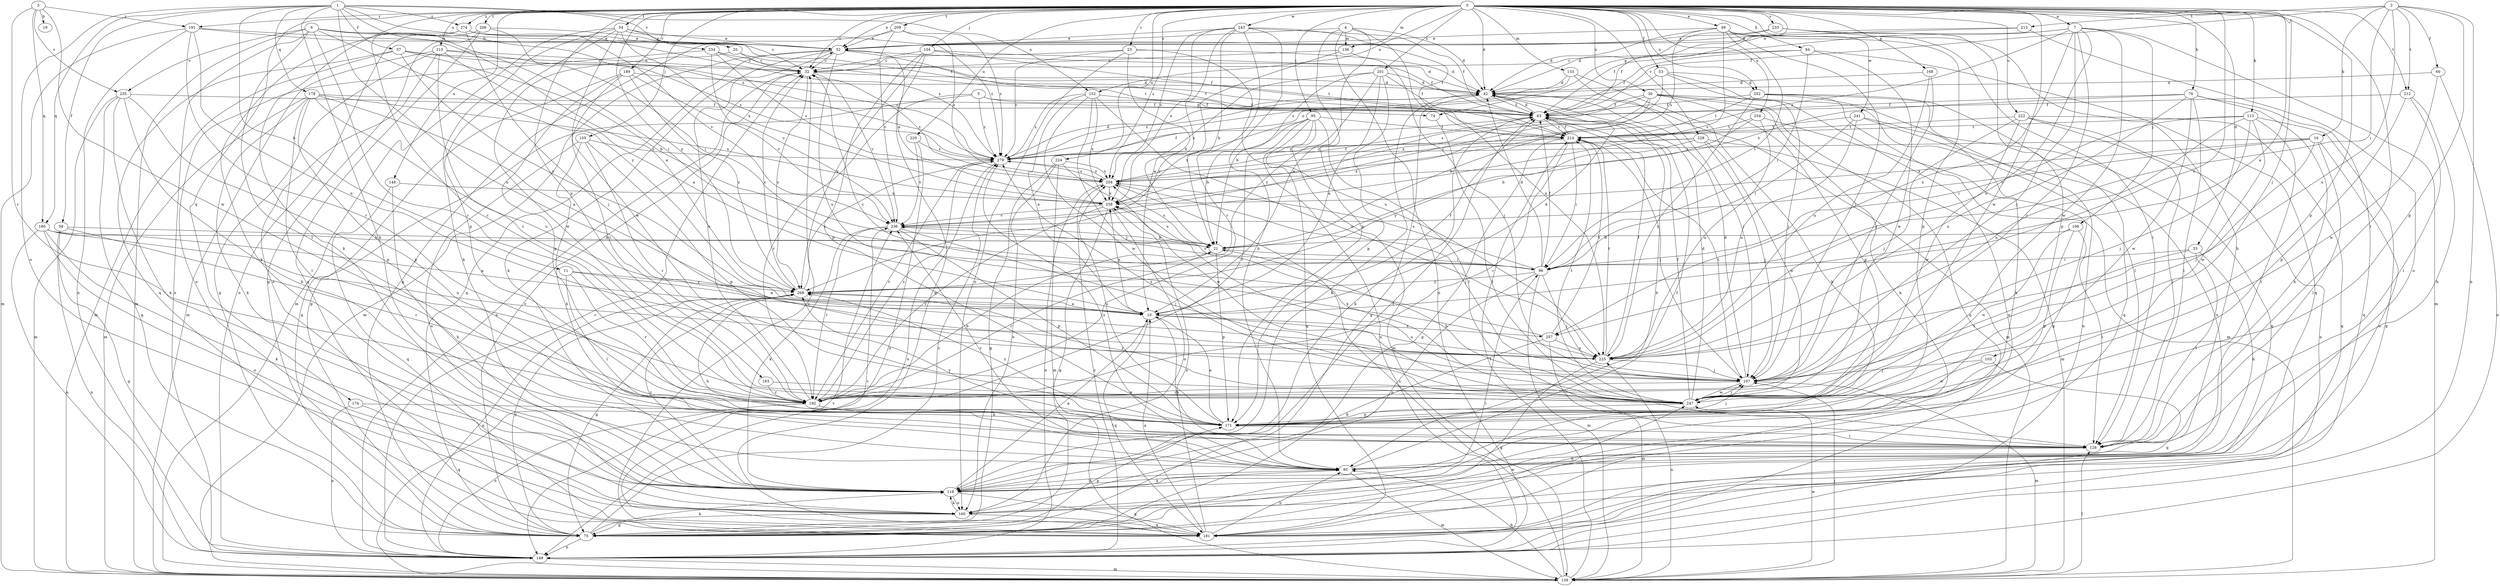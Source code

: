 strict digraph  {
0;
1;
2;
3;
4;
5;
6;
7;
10;
11;
16;
19;
20;
21;
23;
30;
32;
33;
42;
49;
52;
53;
54;
57;
58;
60;
63;
74;
75;
76;
84;
85;
95;
96;
103;
104;
105;
106;
107;
113;
118;
128;
133;
136;
139;
148;
149;
152;
160;
163;
168;
171;
174;
178;
180;
181;
189;
191;
192;
201;
204;
206;
209;
212;
213;
214;
215;
220;
222;
224;
225;
228;
233;
234;
235;
236;
241;
243;
247;
252;
254;
257;
258;
268;
274;
279;
0 -> 7  [label=a];
0 -> 10  [label=a];
0 -> 23  [label=c];
0 -> 30  [label=c];
0 -> 32  [label=c];
0 -> 33  [label=d];
0 -> 42  [label=d];
0 -> 49  [label=e];
0 -> 52  [label=e];
0 -> 53  [label=f];
0 -> 54  [label=f];
0 -> 74  [label=g];
0 -> 76  [label=h];
0 -> 84  [label=h];
0 -> 95  [label=i];
0 -> 103  [label=j];
0 -> 104  [label=j];
0 -> 105  [label=j];
0 -> 113  [label=k];
0 -> 118  [label=k];
0 -> 128  [label=l];
0 -> 133  [label=m];
0 -> 136  [label=m];
0 -> 148  [label=n];
0 -> 152  [label=o];
0 -> 163  [label=p];
0 -> 168  [label=p];
0 -> 171  [label=p];
0 -> 174  [label=q];
0 -> 189  [label=r];
0 -> 191  [label=r];
0 -> 201  [label=s];
0 -> 204  [label=s];
0 -> 206  [label=t];
0 -> 209  [label=t];
0 -> 212  [label=t];
0 -> 215  [label=u];
0 -> 220  [label=u];
0 -> 222  [label=u];
0 -> 224  [label=u];
0 -> 228  [label=v];
0 -> 233  [label=v];
0 -> 241  [label=w];
0 -> 243  [label=w];
0 -> 247  [label=w];
0 -> 252  [label=x];
0 -> 254  [label=x];
0 -> 257  [label=x];
0 -> 268  [label=y];
0 -> 274  [label=z];
1 -> 10  [label=a];
1 -> 11  [label=b];
1 -> 57  [label=f];
1 -> 58  [label=f];
1 -> 85  [label=h];
1 -> 152  [label=o];
1 -> 160  [label=o];
1 -> 178  [label=q];
1 -> 180  [label=q];
1 -> 225  [label=u];
1 -> 234  [label=v];
1 -> 274  [label=z];
1 -> 279  [label=z];
2 -> 16  [label=b];
2 -> 60  [label=f];
2 -> 63  [label=f];
2 -> 96  [label=i];
2 -> 149  [label=n];
2 -> 171  [label=p];
2 -> 212  [label=t];
2 -> 213  [label=t];
2 -> 225  [label=u];
3 -> 19  [label=b];
3 -> 180  [label=q];
3 -> 191  [label=r];
3 -> 192  [label=r];
3 -> 235  [label=v];
3 -> 247  [label=w];
4 -> 10  [label=a];
4 -> 42  [label=d];
4 -> 52  [label=e];
4 -> 136  [label=m];
4 -> 149  [label=n];
4 -> 171  [label=p];
4 -> 225  [label=u];
5 -> 63  [label=f];
5 -> 74  [label=g];
5 -> 75  [label=g];
5 -> 192  [label=r];
5 -> 279  [label=z];
6 -> 20  [label=b];
6 -> 52  [label=e];
6 -> 96  [label=i];
6 -> 128  [label=l];
6 -> 139  [label=m];
6 -> 149  [label=n];
6 -> 192  [label=r];
6 -> 235  [label=v];
6 -> 268  [label=y];
7 -> 52  [label=e];
7 -> 63  [label=f];
7 -> 106  [label=j];
7 -> 107  [label=j];
7 -> 139  [label=m];
7 -> 192  [label=r];
7 -> 204  [label=s];
7 -> 225  [label=u];
7 -> 247  [label=w];
7 -> 257  [label=x];
10 -> 42  [label=d];
10 -> 63  [label=f];
10 -> 85  [label=h];
10 -> 181  [label=q];
10 -> 225  [label=u];
10 -> 257  [label=x];
10 -> 258  [label=x];
11 -> 10  [label=a];
11 -> 128  [label=l];
11 -> 192  [label=r];
11 -> 268  [label=y];
16 -> 107  [label=j];
16 -> 128  [label=l];
16 -> 160  [label=o];
16 -> 236  [label=v];
16 -> 258  [label=x];
16 -> 279  [label=z];
20 -> 32  [label=c];
20 -> 63  [label=f];
20 -> 247  [label=w];
21 -> 96  [label=i];
21 -> 171  [label=p];
21 -> 192  [label=r];
21 -> 204  [label=s];
21 -> 258  [label=x];
23 -> 21  [label=b];
23 -> 32  [label=c];
23 -> 42  [label=d];
23 -> 160  [label=o];
23 -> 225  [label=u];
23 -> 279  [label=z];
30 -> 21  [label=b];
30 -> 63  [label=f];
30 -> 118  [label=k];
30 -> 128  [label=l];
30 -> 171  [label=p];
30 -> 181  [label=q];
30 -> 204  [label=s];
30 -> 258  [label=x];
32 -> 42  [label=d];
32 -> 149  [label=n];
32 -> 236  [label=v];
32 -> 268  [label=y];
33 -> 85  [label=h];
33 -> 96  [label=i];
33 -> 128  [label=l];
33 -> 192  [label=r];
42 -> 63  [label=f];
42 -> 75  [label=g];
42 -> 118  [label=k];
42 -> 139  [label=m];
42 -> 279  [label=z];
49 -> 42  [label=d];
49 -> 52  [label=e];
49 -> 96  [label=i];
49 -> 107  [label=j];
49 -> 128  [label=l];
49 -> 171  [label=p];
49 -> 204  [label=s];
49 -> 236  [label=v];
52 -> 32  [label=c];
52 -> 63  [label=f];
52 -> 75  [label=g];
52 -> 118  [label=k];
52 -> 139  [label=m];
52 -> 214  [label=t];
52 -> 225  [label=u];
53 -> 107  [label=j];
53 -> 149  [label=n];
53 -> 236  [label=v];
53 -> 279  [label=z];
53 -> 252  [label=d];
54 -> 32  [label=c];
54 -> 52  [label=e];
54 -> 118  [label=k];
54 -> 139  [label=m];
54 -> 171  [label=p];
54 -> 247  [label=w];
54 -> 258  [label=x];
54 -> 279  [label=z];
57 -> 21  [label=b];
57 -> 32  [label=c];
57 -> 139  [label=m];
57 -> 181  [label=q];
57 -> 268  [label=y];
57 -> 279  [label=z];
58 -> 21  [label=b];
58 -> 75  [label=g];
58 -> 149  [label=n];
58 -> 192  [label=r];
60 -> 42  [label=d];
60 -> 149  [label=n];
60 -> 247  [label=w];
63 -> 42  [label=d];
63 -> 85  [label=h];
63 -> 118  [label=k];
63 -> 214  [label=t];
74 -> 128  [label=l];
75 -> 32  [label=c];
75 -> 96  [label=i];
75 -> 118  [label=k];
75 -> 149  [label=n];
75 -> 171  [label=p];
75 -> 247  [label=w];
75 -> 268  [label=y];
75 -> 279  [label=z];
76 -> 63  [label=f];
76 -> 85  [label=h];
76 -> 128  [label=l];
76 -> 181  [label=q];
76 -> 204  [label=s];
76 -> 225  [label=u];
76 -> 247  [label=w];
84 -> 32  [label=c];
84 -> 63  [label=f];
84 -> 96  [label=i];
84 -> 181  [label=q];
84 -> 247  [label=w];
85 -> 63  [label=f];
85 -> 118  [label=k];
85 -> 139  [label=m];
85 -> 236  [label=v];
85 -> 279  [label=z];
95 -> 21  [label=b];
95 -> 128  [label=l];
95 -> 139  [label=m];
95 -> 149  [label=n];
95 -> 181  [label=q];
95 -> 192  [label=r];
95 -> 214  [label=t];
95 -> 258  [label=x];
96 -> 42  [label=d];
96 -> 63  [label=f];
96 -> 107  [label=j];
96 -> 139  [label=m];
96 -> 160  [label=o];
96 -> 204  [label=s];
96 -> 236  [label=v];
96 -> 268  [label=y];
103 -> 107  [label=j];
103 -> 181  [label=q];
103 -> 247  [label=w];
104 -> 32  [label=c];
104 -> 42  [label=d];
104 -> 171  [label=p];
104 -> 181  [label=q];
104 -> 214  [label=t];
104 -> 268  [label=y];
105 -> 85  [label=h];
105 -> 160  [label=o];
105 -> 171  [label=p];
105 -> 192  [label=r];
105 -> 279  [label=z];
106 -> 21  [label=b];
106 -> 128  [label=l];
106 -> 171  [label=p];
106 -> 247  [label=w];
107 -> 42  [label=d];
107 -> 139  [label=m];
107 -> 192  [label=r];
107 -> 214  [label=t];
107 -> 247  [label=w];
113 -> 75  [label=g];
113 -> 96  [label=i];
113 -> 107  [label=j];
113 -> 128  [label=l];
113 -> 214  [label=t];
113 -> 225  [label=u];
113 -> 247  [label=w];
118 -> 10  [label=a];
118 -> 63  [label=f];
118 -> 85  [label=h];
118 -> 160  [label=o];
118 -> 181  [label=q];
118 -> 268  [label=y];
128 -> 85  [label=h];
128 -> 268  [label=y];
133 -> 42  [label=d];
133 -> 107  [label=j];
133 -> 118  [label=k];
133 -> 279  [label=z];
136 -> 32  [label=c];
136 -> 107  [label=j];
136 -> 268  [label=y];
139 -> 85  [label=h];
139 -> 107  [label=j];
139 -> 128  [label=l];
139 -> 204  [label=s];
139 -> 214  [label=t];
139 -> 225  [label=u];
139 -> 236  [label=v];
139 -> 247  [label=w];
148 -> 118  [label=k];
148 -> 181  [label=q];
148 -> 258  [label=x];
149 -> 32  [label=c];
149 -> 139  [label=m];
149 -> 204  [label=s];
152 -> 10  [label=a];
152 -> 63  [label=f];
152 -> 107  [label=j];
152 -> 225  [label=u];
152 -> 247  [label=w];
152 -> 258  [label=x];
152 -> 279  [label=z];
160 -> 75  [label=g];
160 -> 118  [label=k];
160 -> 181  [label=q];
163 -> 192  [label=r];
163 -> 247  [label=w];
168 -> 42  [label=d];
168 -> 107  [label=j];
168 -> 225  [label=u];
171 -> 10  [label=a];
171 -> 107  [label=j];
171 -> 128  [label=l];
171 -> 204  [label=s];
171 -> 268  [label=y];
174 -> 149  [label=n];
174 -> 171  [label=p];
174 -> 181  [label=q];
178 -> 10  [label=a];
178 -> 63  [label=f];
178 -> 118  [label=k];
178 -> 128  [label=l];
178 -> 139  [label=m];
178 -> 171  [label=p];
178 -> 225  [label=u];
178 -> 258  [label=x];
180 -> 10  [label=a];
180 -> 21  [label=b];
180 -> 118  [label=k];
180 -> 149  [label=n];
180 -> 160  [label=o];
180 -> 225  [label=u];
181 -> 10  [label=a];
181 -> 32  [label=c];
181 -> 85  [label=h];
181 -> 236  [label=v];
181 -> 258  [label=x];
189 -> 42  [label=d];
189 -> 75  [label=g];
189 -> 171  [label=p];
189 -> 192  [label=r];
189 -> 236  [label=v];
189 -> 268  [label=y];
191 -> 52  [label=e];
191 -> 63  [label=f];
191 -> 139  [label=m];
191 -> 149  [label=n];
191 -> 192  [label=r];
191 -> 225  [label=u];
192 -> 21  [label=b];
192 -> 52  [label=e];
192 -> 128  [label=l];
192 -> 149  [label=n];
192 -> 279  [label=z];
201 -> 10  [label=a];
201 -> 21  [label=b];
201 -> 42  [label=d];
201 -> 63  [label=f];
201 -> 171  [label=p];
201 -> 258  [label=x];
201 -> 268  [label=y];
204 -> 32  [label=c];
204 -> 63  [label=f];
204 -> 107  [label=j];
204 -> 149  [label=n];
204 -> 258  [label=x];
204 -> 279  [label=z];
206 -> 52  [label=e];
206 -> 75  [label=g];
206 -> 96  [label=i];
206 -> 149  [label=n];
206 -> 181  [label=q];
209 -> 52  [label=e];
209 -> 75  [label=g];
209 -> 204  [label=s];
209 -> 236  [label=v];
209 -> 279  [label=z];
212 -> 63  [label=f];
212 -> 85  [label=h];
212 -> 128  [label=l];
212 -> 171  [label=p];
213 -> 52  [label=e];
213 -> 63  [label=f];
213 -> 160  [label=o];
214 -> 63  [label=f];
214 -> 75  [label=g];
214 -> 96  [label=i];
214 -> 107  [label=j];
214 -> 192  [label=r];
214 -> 279  [label=z];
215 -> 10  [label=a];
215 -> 32  [label=c];
215 -> 75  [label=g];
215 -> 139  [label=m];
215 -> 160  [label=o];
215 -> 192  [label=r];
215 -> 279  [label=z];
220 -> 149  [label=n];
220 -> 236  [label=v];
220 -> 279  [label=z];
222 -> 107  [label=j];
222 -> 128  [label=l];
222 -> 149  [label=n];
222 -> 181  [label=q];
222 -> 214  [label=t];
222 -> 247  [label=w];
224 -> 75  [label=g];
224 -> 139  [label=m];
224 -> 160  [label=o];
224 -> 204  [label=s];
224 -> 247  [label=w];
225 -> 63  [label=f];
225 -> 75  [label=g];
225 -> 107  [label=j];
225 -> 214  [label=t];
228 -> 107  [label=j];
228 -> 139  [label=m];
228 -> 247  [label=w];
228 -> 258  [label=x];
228 -> 268  [label=y];
228 -> 279  [label=z];
233 -> 42  [label=d];
233 -> 52  [label=e];
233 -> 85  [label=h];
233 -> 171  [label=p];
234 -> 32  [label=c];
234 -> 160  [label=o];
234 -> 204  [label=s];
234 -> 214  [label=t];
234 -> 236  [label=v];
235 -> 63  [label=f];
235 -> 75  [label=g];
235 -> 85  [label=h];
235 -> 118  [label=k];
235 -> 139  [label=m];
235 -> 171  [label=p];
236 -> 21  [label=b];
236 -> 107  [label=j];
236 -> 118  [label=k];
236 -> 171  [label=p];
236 -> 192  [label=r];
241 -> 96  [label=i];
241 -> 160  [label=o];
241 -> 181  [label=q];
241 -> 214  [label=t];
241 -> 225  [label=u];
243 -> 10  [label=a];
243 -> 21  [label=b];
243 -> 52  [label=e];
243 -> 63  [label=f];
243 -> 85  [label=h];
243 -> 192  [label=r];
243 -> 204  [label=s];
243 -> 214  [label=t];
243 -> 258  [label=x];
247 -> 21  [label=b];
247 -> 42  [label=d];
247 -> 63  [label=f];
247 -> 107  [label=j];
247 -> 171  [label=p];
247 -> 214  [label=t];
247 -> 258  [label=x];
247 -> 268  [label=y];
247 -> 279  [label=z];
252 -> 63  [label=f];
252 -> 118  [label=k];
252 -> 139  [label=m];
252 -> 149  [label=n];
252 -> 181  [label=q];
252 -> 214  [label=t];
252 -> 225  [label=u];
254 -> 21  [label=b];
254 -> 75  [label=g];
254 -> 214  [label=t];
254 -> 225  [label=u];
257 -> 32  [label=c];
257 -> 118  [label=k];
257 -> 139  [label=m];
257 -> 214  [label=t];
257 -> 225  [label=u];
258 -> 52  [label=e];
258 -> 75  [label=g];
258 -> 160  [label=o];
258 -> 192  [label=r];
258 -> 236  [label=v];
268 -> 10  [label=a];
268 -> 32  [label=c];
268 -> 75  [label=g];
268 -> 85  [label=h];
268 -> 149  [label=n];
268 -> 279  [label=z];
274 -> 52  [label=e];
274 -> 107  [label=j];
274 -> 118  [label=k];
274 -> 192  [label=r];
274 -> 236  [label=v];
274 -> 279  [label=z];
279 -> 42  [label=d];
279 -> 63  [label=f];
279 -> 149  [label=n];
279 -> 192  [label=r];
279 -> 204  [label=s];
}
